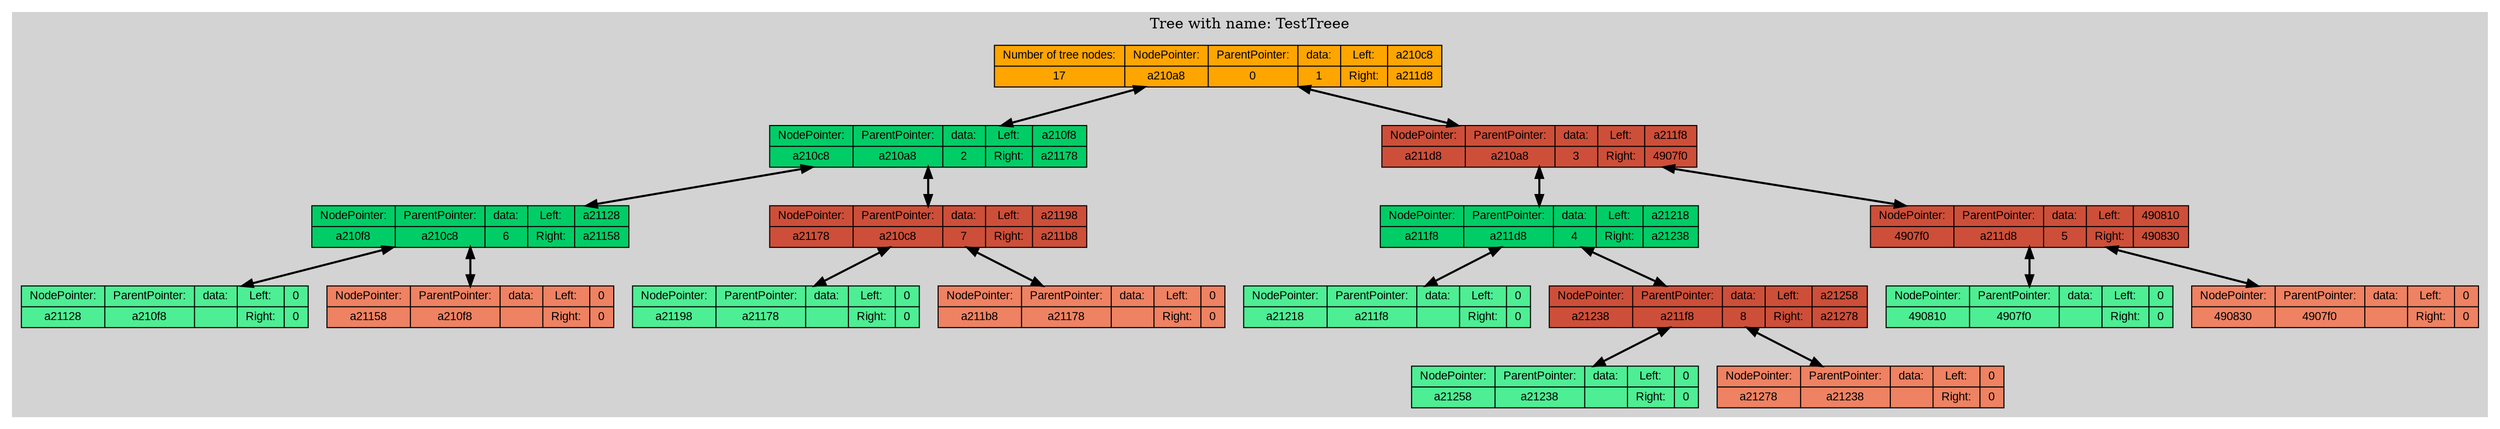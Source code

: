 digraph G{
node [ fontname=Arial, fontsize=11];
rankdir=HR;
subgraph clusterlist {
style=filled;
color=lightgrey;
10621096 [shape=record, label="{Number of tree nodes: | 17} | {NodePointer:  | a210a8} | {ParentPointer: | 0} | {data: | 1} | {Left: | Right:} | {a210c8 | a211d8}",style="filled",fillcolor="orange"];
10621096->10621128[dir="both";style="bold"];
10621096->10621400[dir="both";style="bold"];
10621400 [shape=record, label="{NodePointer:  | a211d8} | {ParentPointer: | a210a8} | {data: | 3} | {Left: | Right:} | {a211f8 | 4907f0}",style="filled",fillcolor="tomato3"];
10621400->10621432[dir="both";style="bold"];
10621400->4786160[dir="both";style="bold"];
4786160 [shape=record, label="{NodePointer:  | 4907f0} | {ParentPointer: | a211d8} | {data: | 5} | {Left: | Right:} | {490810 | 490830}",style="filled",fillcolor="tomato3"];
4786160->4786192[dir="both";style="bold"];
4786160->4786224[dir="both";style="bold"];
4786224 [shape=record, label="{NodePointer:  | 490830} | {ParentPointer: | 4907f0} | {data: | } | {Left: | Right:} | {0 | 0}",style="filled",fillcolor="salmon2"];
4786192 [shape=record, label="{NodePointer:  | 490810} | {ParentPointer: | 4907f0} | {data: | } | {Left: | Right:} | {0 | 0}",style="filled",fillcolor="seagreen2"];
10621432 [shape=record, label="{NodePointer:  | a211f8} | {ParentPointer: | a211d8} | {data: | 4} | {Left: | Right:} | {a21218 | a21238}",style="filled",fillcolor="springgreen3"];
10621432->10621464[dir="both";style="bold"];
10621432->10621496[dir="both";style="bold"];
10621496 [shape=record, label="{NodePointer:  | a21238} | {ParentPointer: | a211f8} | {data: | 8} | {Left: | Right:} | {a21258 | a21278}",style="filled",fillcolor="tomato3"];
10621496->10621528[dir="both";style="bold"];
10621496->10621560[dir="both";style="bold"];
10621560 [shape=record, label="{NodePointer:  | a21278} | {ParentPointer: | a21238} | {data: | } | {Left: | Right:} | {0 | 0}",style="filled",fillcolor="salmon2"];
10621528 [shape=record, label="{NodePointer:  | a21258} | {ParentPointer: | a21238} | {data: | } | {Left: | Right:} | {0 | 0}",style="filled",fillcolor="seagreen2"];
10621464 [shape=record, label="{NodePointer:  | a21218} | {ParentPointer: | a211f8} | {data: | } | {Left: | Right:} | {0 | 0}",style="filled",fillcolor="seagreen2"];
10621128 [shape=record, label="{NodePointer:  | a210c8} | {ParentPointer: | a210a8} | {data: | 2} | {Left: | Right:} | {a210f8 | a21178}",style="filled",fillcolor="springgreen3"];
10621128->10621176[dir="both";style="bold"];
10621128->10621304[dir="both";style="bold"];
10621304 [shape=record, label="{NodePointer:  | a21178} | {ParentPointer: | a210c8} | {data: | 7} | {Left: | Right:} | {a21198 | a211b8}",style="filled",fillcolor="tomato3"];
10621304->10621336[dir="both";style="bold"];
10621304->10621368[dir="both";style="bold"];
10621368 [shape=record, label="{NodePointer:  | a211b8} | {ParentPointer: | a21178} | {data: | } | {Left: | Right:} | {0 | 0}",style="filled",fillcolor="salmon2"];
10621336 [shape=record, label="{NodePointer:  | a21198} | {ParentPointer: | a21178} | {data: | } | {Left: | Right:} | {0 | 0}",style="filled",fillcolor="seagreen2"];
10621176 [shape=record, label="{NodePointer:  | a210f8} | {ParentPointer: | a210c8} | {data: | 6} | {Left: | Right:} | {a21128 | a21158}",style="filled",fillcolor="springgreen3"];
10621176->10621224[dir="both";style="bold"];
10621176->10621272[dir="both";style="bold"];
10621272 [shape=record, label="{NodePointer:  | a21158} | {ParentPointer: | a210f8} | {data: | } | {Left: | Right:} | {0 | 0}",style="filled",fillcolor="salmon2"];
10621224 [shape=record, label="{NodePointer:  | a21128} | {ParentPointer: | a210f8} | {data: | } | {Left: | Right:} | {0 | 0}",style="filled",fillcolor="seagreen2"];
label = "Tree with name: TestTreee"}
}
